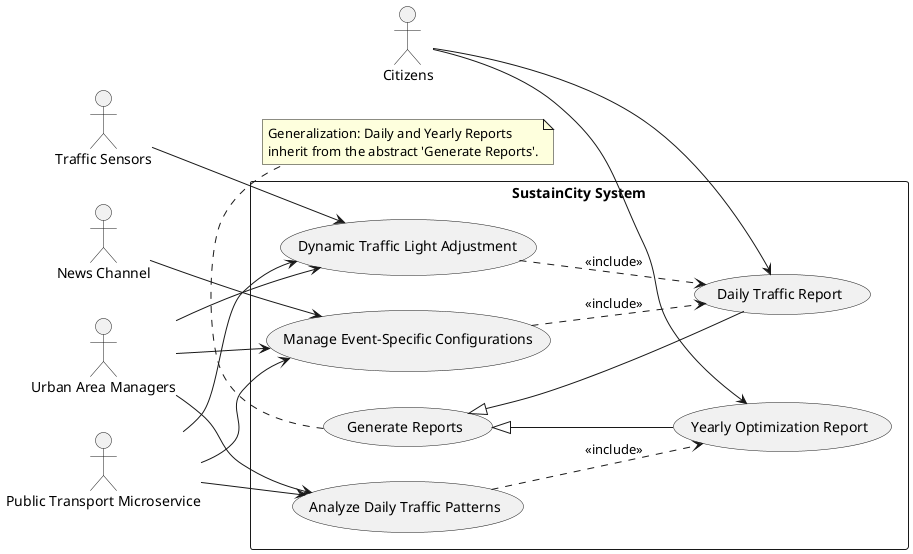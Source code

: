 @startuml
left to right direction

actor "Traffic Sensors" as TS
actor "News Channel" as NC
actor "Urban Area Managers" as UAM
actor "Public Transport Microservice" as PTM
actor "Citizens" as C

rectangle "SustainCity System" {
  usecase "Dynamic Traffic Light Adjustment" as UC1
  usecase "Analyze Daily Traffic Patterns" as UC2
  usecase "Manage Event-Specific Configurations" as UC3

  usecase "Generate Reports" as REPORT
  usecase "Daily Traffic Report" as DAILY
  usecase "Yearly Optimization Report" as YEARLY

  TS --> UC1
  NC --> UC3
  UAM --> (UC1)
  UAM --> (UC2)
  UAM --> (UC3)
  PTM --> UC1
  PTM --> UC2
  PTM --> UC3
  C --> DAILY
  C --> YEARLY

  UC1 ..> DAILY : <<include>>
  UC2 ..> YEARLY : <<include>>
  UC3 ..> DAILY : <<include>>

  REPORT <|-- DAILY
  REPORT <|-- YEARLY
}

note bottom of REPORT
  Generalization: Daily and Yearly Reports
  inherit from the abstract 'Generate Reports'.
end note
@enduml1